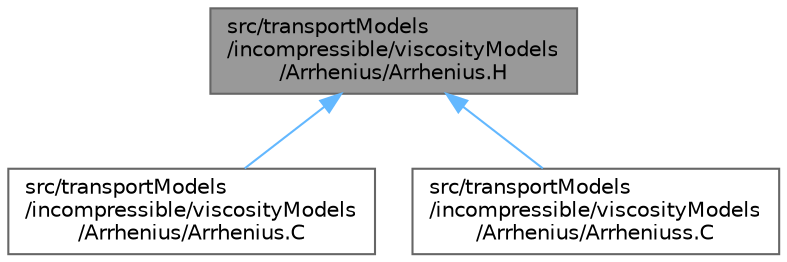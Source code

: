 digraph "src/transportModels/incompressible/viscosityModels/Arrhenius/Arrhenius.H"
{
 // LATEX_PDF_SIZE
  bgcolor="transparent";
  edge [fontname=Helvetica,fontsize=10,labelfontname=Helvetica,labelfontsize=10];
  node [fontname=Helvetica,fontsize=10,shape=box,height=0.2,width=0.4];
  Node1 [id="Node000001",label="src/transportModels\l/incompressible/viscosityModels\l/Arrhenius/Arrhenius.H",height=0.2,width=0.4,color="gray40", fillcolor="grey60", style="filled", fontcolor="black",tooltip=" "];
  Node1 -> Node2 [id="edge1_Node000001_Node000002",dir="back",color="steelblue1",style="solid",tooltip=" "];
  Node2 [id="Node000002",label="src/transportModels\l/incompressible/viscosityModels\l/Arrhenius/Arrhenius.C",height=0.2,width=0.4,color="grey40", fillcolor="white", style="filled",URL="$Arrhenius_8C.html",tooltip=" "];
  Node1 -> Node3 [id="edge2_Node000001_Node000003",dir="back",color="steelblue1",style="solid",tooltip=" "];
  Node3 [id="Node000003",label="src/transportModels\l/incompressible/viscosityModels\l/Arrhenius/Arrheniuss.C",height=0.2,width=0.4,color="grey40", fillcolor="white", style="filled",URL="$Arrheniuss_8C.html",tooltip=" "];
}

